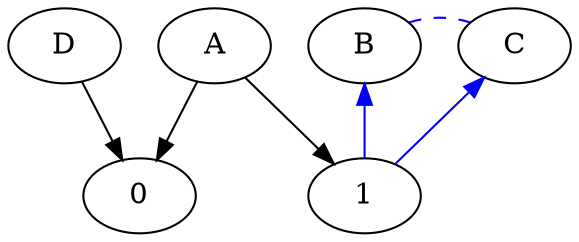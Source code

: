 
digraph test {
	graph [
		layout=dot
      root=centr
	];
  overlap=false;
  splines=true;
  rankdir=TB;

  edge [style="", weight=10, len=.2]
  
  subgraph clust_left {
     A;
     B;
     C;
     D;
  }
  
  subgraph clust_right {
      0;
      1;
  }

  B -> 1 [dir=back, color=blue];
  C -> 1 [dir=back, color=blue];
  A -> 0;
  A -> 1;
  D -> 0;
  B -> C [dir=none, constraint=false, color=blue, style=invis];
  B -> C [dir=none, constraint=false, color=blue, style=dashed];
  edge [style="", weight=1, len=1]

}